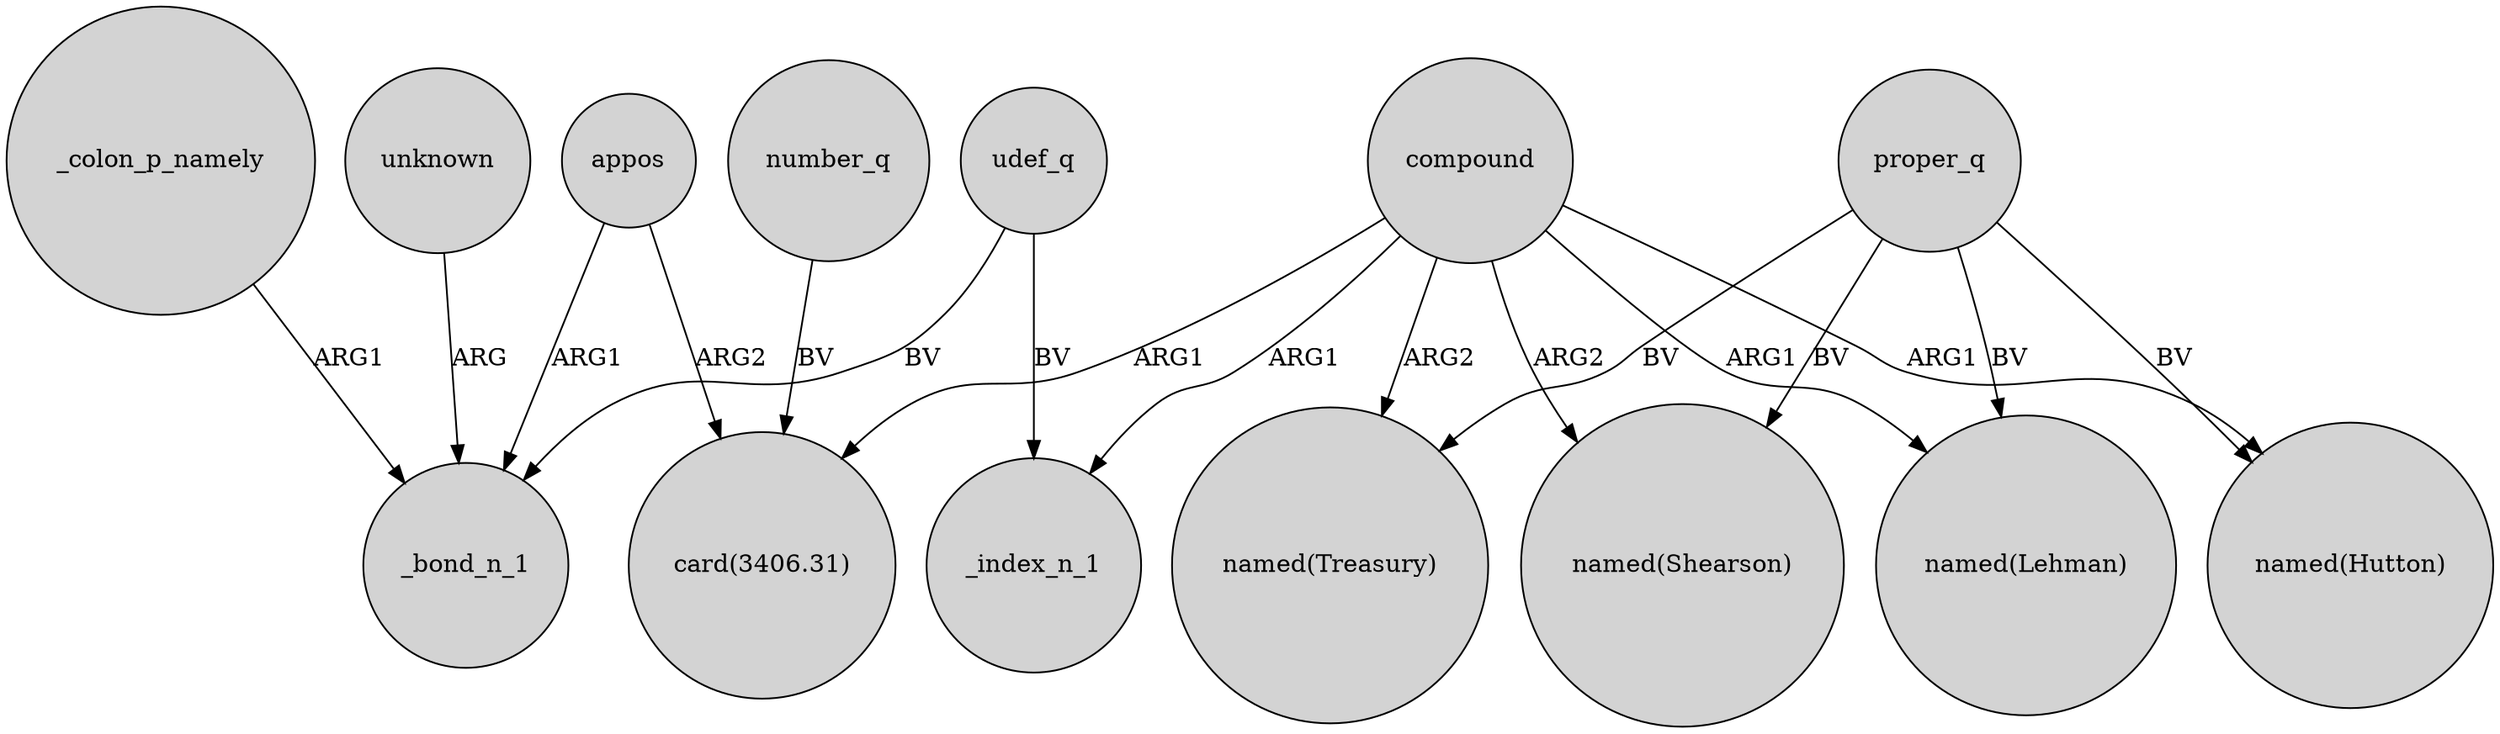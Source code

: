 digraph {
	node [shape=circle style=filled]
	udef_q -> _bond_n_1 [label=BV]
	compound -> "named(Treasury)" [label=ARG2]
	compound -> "named(Shearson)" [label=ARG2]
	compound -> "card(3406.31)" [label=ARG1]
	appos -> "card(3406.31)" [label=ARG2]
	udef_q -> _index_n_1 [label=BV]
	proper_q -> "named(Shearson)" [label=BV]
	appos -> _bond_n_1 [label=ARG1]
	compound -> "named(Lehman)" [label=ARG1]
	_colon_p_namely -> _bond_n_1 [label=ARG1]
	unknown -> _bond_n_1 [label=ARG]
	number_q -> "card(3406.31)" [label=BV]
	proper_q -> "named(Lehman)" [label=BV]
	proper_q -> "named(Hutton)" [label=BV]
	proper_q -> "named(Treasury)" [label=BV]
	compound -> _index_n_1 [label=ARG1]
	compound -> "named(Hutton)" [label=ARG1]
}
